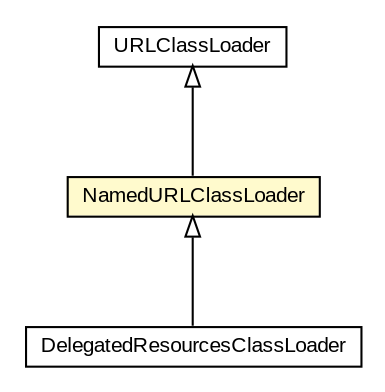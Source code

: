 #!/usr/local/bin/dot
#
# Class diagram 
# Generated by UMLGraph version R5_6-24-gf6e263 (http://www.umlgraph.org/)
#

digraph G {
	edge [fontname="arial",fontsize=10,labelfontname="arial",labelfontsize=10];
	node [fontname="arial",fontsize=10,shape=plaintext];
	nodesep=0.25;
	ranksep=0.5;
	// com.google.code.play2.provider.play25.run.NamedURLClassLoader
	c169 [label=<<table title="com.google.code.play2.provider.play25.run.NamedURLClassLoader" border="0" cellborder="1" cellspacing="0" cellpadding="2" port="p" bgcolor="lemonChiffon" href="./NamedURLClassLoader.html">
		<tr><td><table border="0" cellspacing="0" cellpadding="1">
<tr><td align="center" balign="center"> NamedURLClassLoader </td></tr>
		</table></td></tr>
		</table>>, URL="./NamedURLClassLoader.html", fontname="arial", fontcolor="black", fontsize=10.0];
	// com.google.code.play2.provider.play25.run.DelegatedResourcesClassLoader
	c170 [label=<<table title="com.google.code.play2.provider.play25.run.DelegatedResourcesClassLoader" border="0" cellborder="1" cellspacing="0" cellpadding="2" port="p" href="./DelegatedResourcesClassLoader.html">
		<tr><td><table border="0" cellspacing="0" cellpadding="1">
<tr><td align="center" balign="center"> DelegatedResourcesClassLoader </td></tr>
		</table></td></tr>
		</table>>, URL="./DelegatedResourcesClassLoader.html", fontname="arial", fontcolor="black", fontsize=10.0];
	//com.google.code.play2.provider.play25.run.NamedURLClassLoader extends java.net.URLClassLoader
	c173:p -> c169:p [dir=back,arrowtail=empty];
	//com.google.code.play2.provider.play25.run.DelegatedResourcesClassLoader extends com.google.code.play2.provider.play25.run.NamedURLClassLoader
	c169:p -> c170:p [dir=back,arrowtail=empty];
	// java.net.URLClassLoader
	c173 [label=<<table title="java.net.URLClassLoader" border="0" cellborder="1" cellspacing="0" cellpadding="2" port="p" href="http://java.sun.com/j2se/1.4.2/docs/api/java/net/URLClassLoader.html">
		<tr><td><table border="0" cellspacing="0" cellpadding="1">
<tr><td align="center" balign="center"> URLClassLoader </td></tr>
		</table></td></tr>
		</table>>, URL="http://java.sun.com/j2se/1.4.2/docs/api/java/net/URLClassLoader.html", fontname="arial", fontcolor="black", fontsize=10.0];
}

